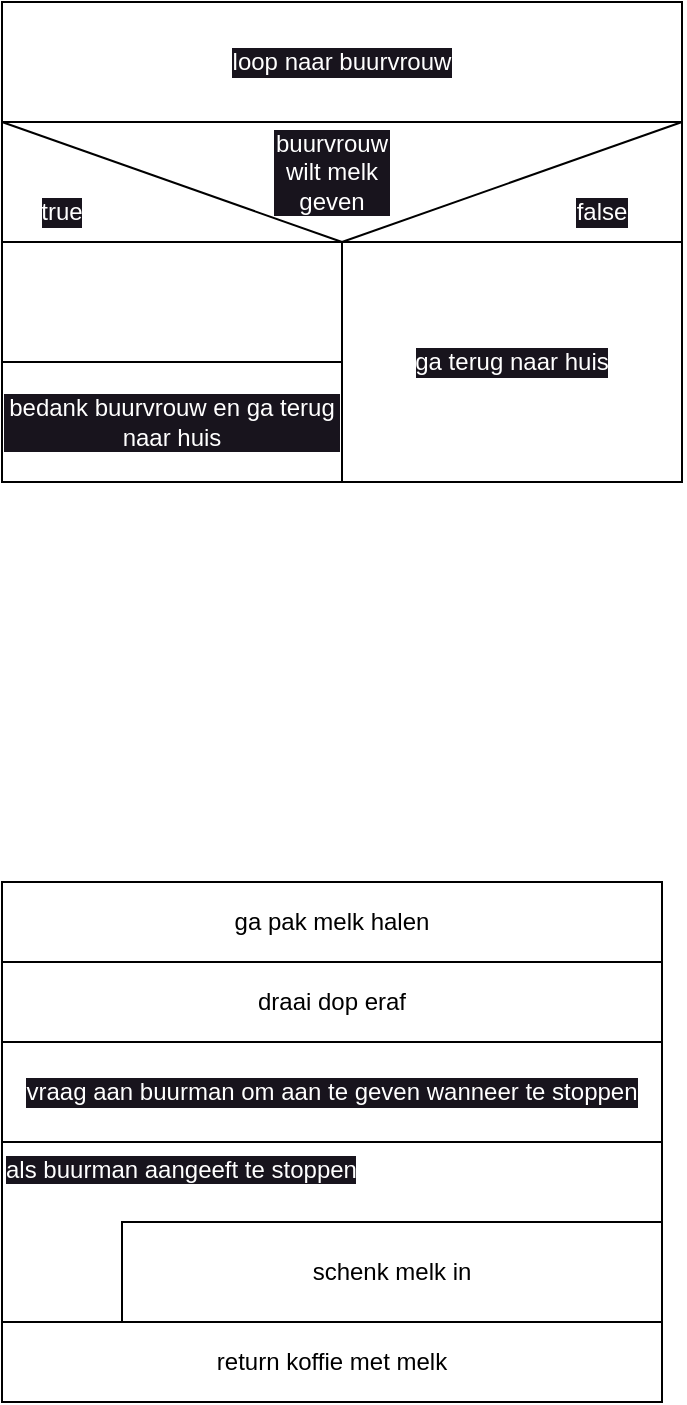<mxfile>
    <diagram id="LSQk2_rmXy1utTlEToDS" name="Page-1">
        <mxGraphModel dx="942" dy="656" grid="1" gridSize="10" guides="1" tooltips="1" connect="1" arrows="1" fold="1" page="1" pageScale="1" pageWidth="850" pageHeight="1100" math="0" shadow="0">
            <root>
                <mxCell id="0"/>
                <mxCell id="1" parent="0"/>
                <mxCell id="31" value="als buurman aangeeft te stoppen" style="whiteSpace=wrap;html=1;labelBackgroundColor=#18141D;fontColor=#FFFFFF;align=left;verticalAlign=top;" vertex="1" parent="1">
                    <mxGeometry x="230" y="630" width="330" height="90" as="geometry"/>
                </mxCell>
                <mxCell id="2" value="return koffie met melk" style="whiteSpace=wrap;html=1;" vertex="1" parent="1">
                    <mxGeometry x="230" y="720" width="330" height="40" as="geometry"/>
                </mxCell>
                <mxCell id="3" value="&lt;span style=&quot;color: rgb(255, 255, 255);&quot;&gt;melk-in-je-koffie-doen(buurvrouw)&lt;/span&gt;" style="whiteSpace=wrap;html=1;" vertex="1" parent="1">
                    <mxGeometry x="230" y="180" width="170" height="60" as="geometry"/>
                </mxCell>
                <mxCell id="6" value="&lt;font color=&quot;#ffffff&quot;&gt;melk-in-je-koffie-doen(buurvrouw)&lt;/font&gt;" style="text;html=1;align=center;verticalAlign=middle;resizable=0;points=[];autosize=1;strokeColor=none;fillColor=none;fontColor=none;" vertex="1" parent="1">
                    <mxGeometry x="230" y="470" width="210" height="30" as="geometry"/>
                </mxCell>
                <mxCell id="10" value="" style="edgeStyle=none;html=1;fontColor=#FFFFFF;" edge="1" parent="1" source="7">
                    <mxGeometry relative="1" as="geometry">
                        <mxPoint x="395" y="130" as="targetPoint"/>
                    </mxGeometry>
                </mxCell>
                <mxCell id="7" value="loop naar buurvrouw" style="whiteSpace=wrap;html=1;labelBackgroundColor=#18141D;fontColor=#FFFFFF;" vertex="1" parent="1">
                    <mxGeometry x="230" y="60" width="340" height="60" as="geometry"/>
                </mxCell>
                <mxCell id="11" value="" style="whiteSpace=wrap;html=1;labelBackgroundColor=#18141D;fontColor=#FFFFFF;" vertex="1" parent="1">
                    <mxGeometry x="230" y="120" width="340" height="60" as="geometry"/>
                </mxCell>
                <mxCell id="12" value="" style="edgeStyle=none;orthogonalLoop=1;jettySize=auto;html=1;fontColor=#FFFFFF;endArrow=none;endFill=0;entryX=0.5;entryY=1;entryDx=0;entryDy=0;" edge="1" parent="1" target="11">
                    <mxGeometry width="100" relative="1" as="geometry">
                        <mxPoint x="230" y="120" as="sourcePoint"/>
                        <mxPoint x="330" y="120" as="targetPoint"/>
                        <Array as="points"/>
                    </mxGeometry>
                </mxCell>
                <mxCell id="13" value="" style="edgeStyle=none;orthogonalLoop=1;jettySize=auto;html=1;fontColor=#FFFFFF;endArrow=none;endFill=0;entryX=1;entryY=1;entryDx=0;entryDy=0;exitX=0;exitY=0;exitDx=0;exitDy=0;" edge="1" parent="1" source="18" target="7">
                    <mxGeometry width="100" relative="1" as="geometry">
                        <mxPoint x="395" y="180" as="sourcePoint"/>
                        <mxPoint x="560" y="240" as="targetPoint"/>
                        <Array as="points"/>
                    </mxGeometry>
                </mxCell>
                <mxCell id="14" value="true" style="text;strokeColor=none;align=center;fillColor=none;html=1;verticalAlign=middle;whiteSpace=wrap;rounded=0;labelBackgroundColor=#18141D;fontColor=#FFFFFF;" vertex="1" parent="1">
                    <mxGeometry x="230" y="150" width="60" height="30" as="geometry"/>
                </mxCell>
                <mxCell id="15" value="false" style="text;strokeColor=none;align=center;fillColor=none;html=1;verticalAlign=middle;whiteSpace=wrap;rounded=0;labelBackgroundColor=#18141D;fontColor=#FFFFFF;" vertex="1" parent="1">
                    <mxGeometry x="500" y="150" width="60" height="30" as="geometry"/>
                </mxCell>
                <mxCell id="16" value="buurvrouw wilt melk geven" style="text;strokeColor=none;align=center;fillColor=none;html=1;verticalAlign=middle;whiteSpace=wrap;rounded=0;labelBackgroundColor=#18141D;fontColor=#FFFFFF;" vertex="1" parent="1">
                    <mxGeometry x="365" y="130" width="60" height="30" as="geometry"/>
                </mxCell>
                <mxCell id="18" value="ga terug naar huis" style="whiteSpace=wrap;html=1;labelBackgroundColor=#18141D;fontColor=#FFFFFF;" vertex="1" parent="1">
                    <mxGeometry x="400" y="180" width="170" height="120" as="geometry"/>
                </mxCell>
                <mxCell id="19" value="bedank buurvrouw en ga terug naar huis" style="whiteSpace=wrap;html=1;labelBackgroundColor=#18141D;fontColor=#FFFFFF;" vertex="1" parent="1">
                    <mxGeometry x="230" y="240" width="170" height="60" as="geometry"/>
                </mxCell>
                <mxCell id="22" value="schenk melk in" style="whiteSpace=wrap;html=1;" vertex="1" parent="1">
                    <mxGeometry x="290" y="670" width="270" height="50" as="geometry"/>
                </mxCell>
                <mxCell id="29" value="ga pak melk halen" style="whiteSpace=wrap;html=1;" vertex="1" parent="1">
                    <mxGeometry x="230" y="500" width="330" height="40" as="geometry"/>
                </mxCell>
                <mxCell id="30" value="draai dop eraf" style="whiteSpace=wrap;html=1;" vertex="1" parent="1">
                    <mxGeometry x="230" y="540" width="330" height="40" as="geometry"/>
                </mxCell>
                <mxCell id="32" value="vraag aan buurman om aan te geven wanneer te stoppen" style="whiteSpace=wrap;html=1;labelBackgroundColor=#18141D;fontColor=#FFFFFF;" vertex="1" parent="1">
                    <mxGeometry x="230" y="580" width="330" height="50" as="geometry"/>
                </mxCell>
            </root>
        </mxGraphModel>
    </diagram>
</mxfile>